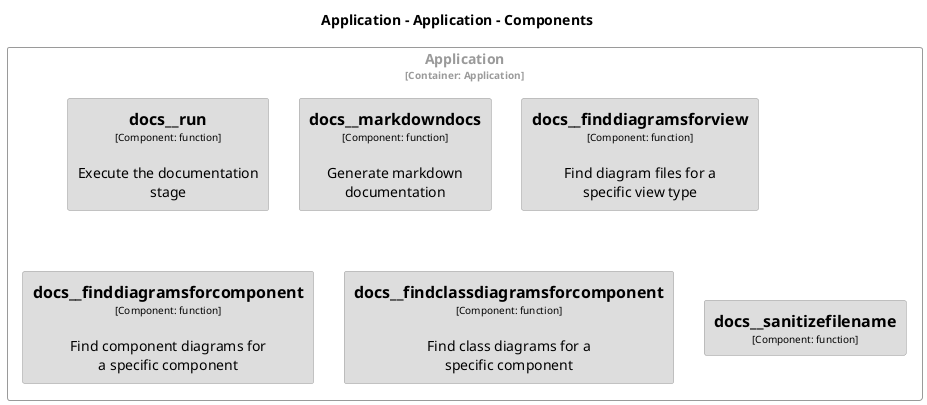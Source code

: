 @startuml
set separator none
title Application - Application - Components

top to bottom direction
skinparam ranksep 60
skinparam nodesep 30

skinparam {
  arrowFontSize 10
  defaultTextAlignment center
  wrapWidth 200
  maxMessageSize 100
}

hide stereotype

skinparam rectangle<<Application.Application.docs__findclassdiagramsforcomponent>> {
  BackgroundColor #dddddd
  FontColor #000000
  BorderColor #9a9a9a
  shadowing false
}
skinparam rectangle<<Application.Application.docs__finddiagramsforcomponent>> {
  BackgroundColor #dddddd
  FontColor #000000
  BorderColor #9a9a9a
  shadowing false
}
skinparam rectangle<<Application.Application.docs__finddiagramsforview>> {
  BackgroundColor #dddddd
  FontColor #000000
  BorderColor #9a9a9a
  shadowing false
}
skinparam rectangle<<Application.Application.docs__markdowndocs>> {
  BackgroundColor #dddddd
  FontColor #000000
  BorderColor #9a9a9a
  shadowing false
}
skinparam rectangle<<Application.Application.docs__run>> {
  BackgroundColor #dddddd
  FontColor #000000
  BorderColor #9a9a9a
  shadowing false
}
skinparam rectangle<<Application.Application.docs__sanitizefilename>> {
  BackgroundColor #dddddd
  FontColor #000000
  BorderColor #9a9a9a
  shadowing false
}
skinparam rectangle<<Application.Application>> {
  BorderColor #9a9a9a
  FontColor #9a9a9a
  shadowing false
}

rectangle "Application\n<size:10>[Container: Application]</size>" <<Application.Application>> {
  rectangle "==docs__run\n<size:10>[Component: function]</size>\n\nExecute the documentation stage" <<Application.Application.docs__run>> as Application.Application.docs__run
  rectangle "==docs__markdowndocs\n<size:10>[Component: function]</size>\n\nGenerate markdown documentation" <<Application.Application.docs__markdowndocs>> as Application.Application.docs__markdowndocs
  rectangle "==docs__finddiagramsforview\n<size:10>[Component: function]</size>\n\nFind diagram files for a specific view type" <<Application.Application.docs__finddiagramsforview>> as Application.Application.docs__finddiagramsforview
  rectangle "==docs__finddiagramsforcomponent\n<size:10>[Component: function]</size>\n\nFind component diagrams for a specific component" <<Application.Application.docs__finddiagramsforcomponent>> as Application.Application.docs__finddiagramsforcomponent
  rectangle "==docs__findclassdiagramsforcomponent\n<size:10>[Component: function]</size>\n\nFind class diagrams for a specific component" <<Application.Application.docs__findclassdiagramsforcomponent>> as Application.Application.docs__findclassdiagramsforcomponent
  rectangle "==docs__sanitizefilename\n<size:10>[Component: function]</size>" <<Application.Application.docs__sanitizefilename>> as Application.Application.docs__sanitizefilename
}

@enduml